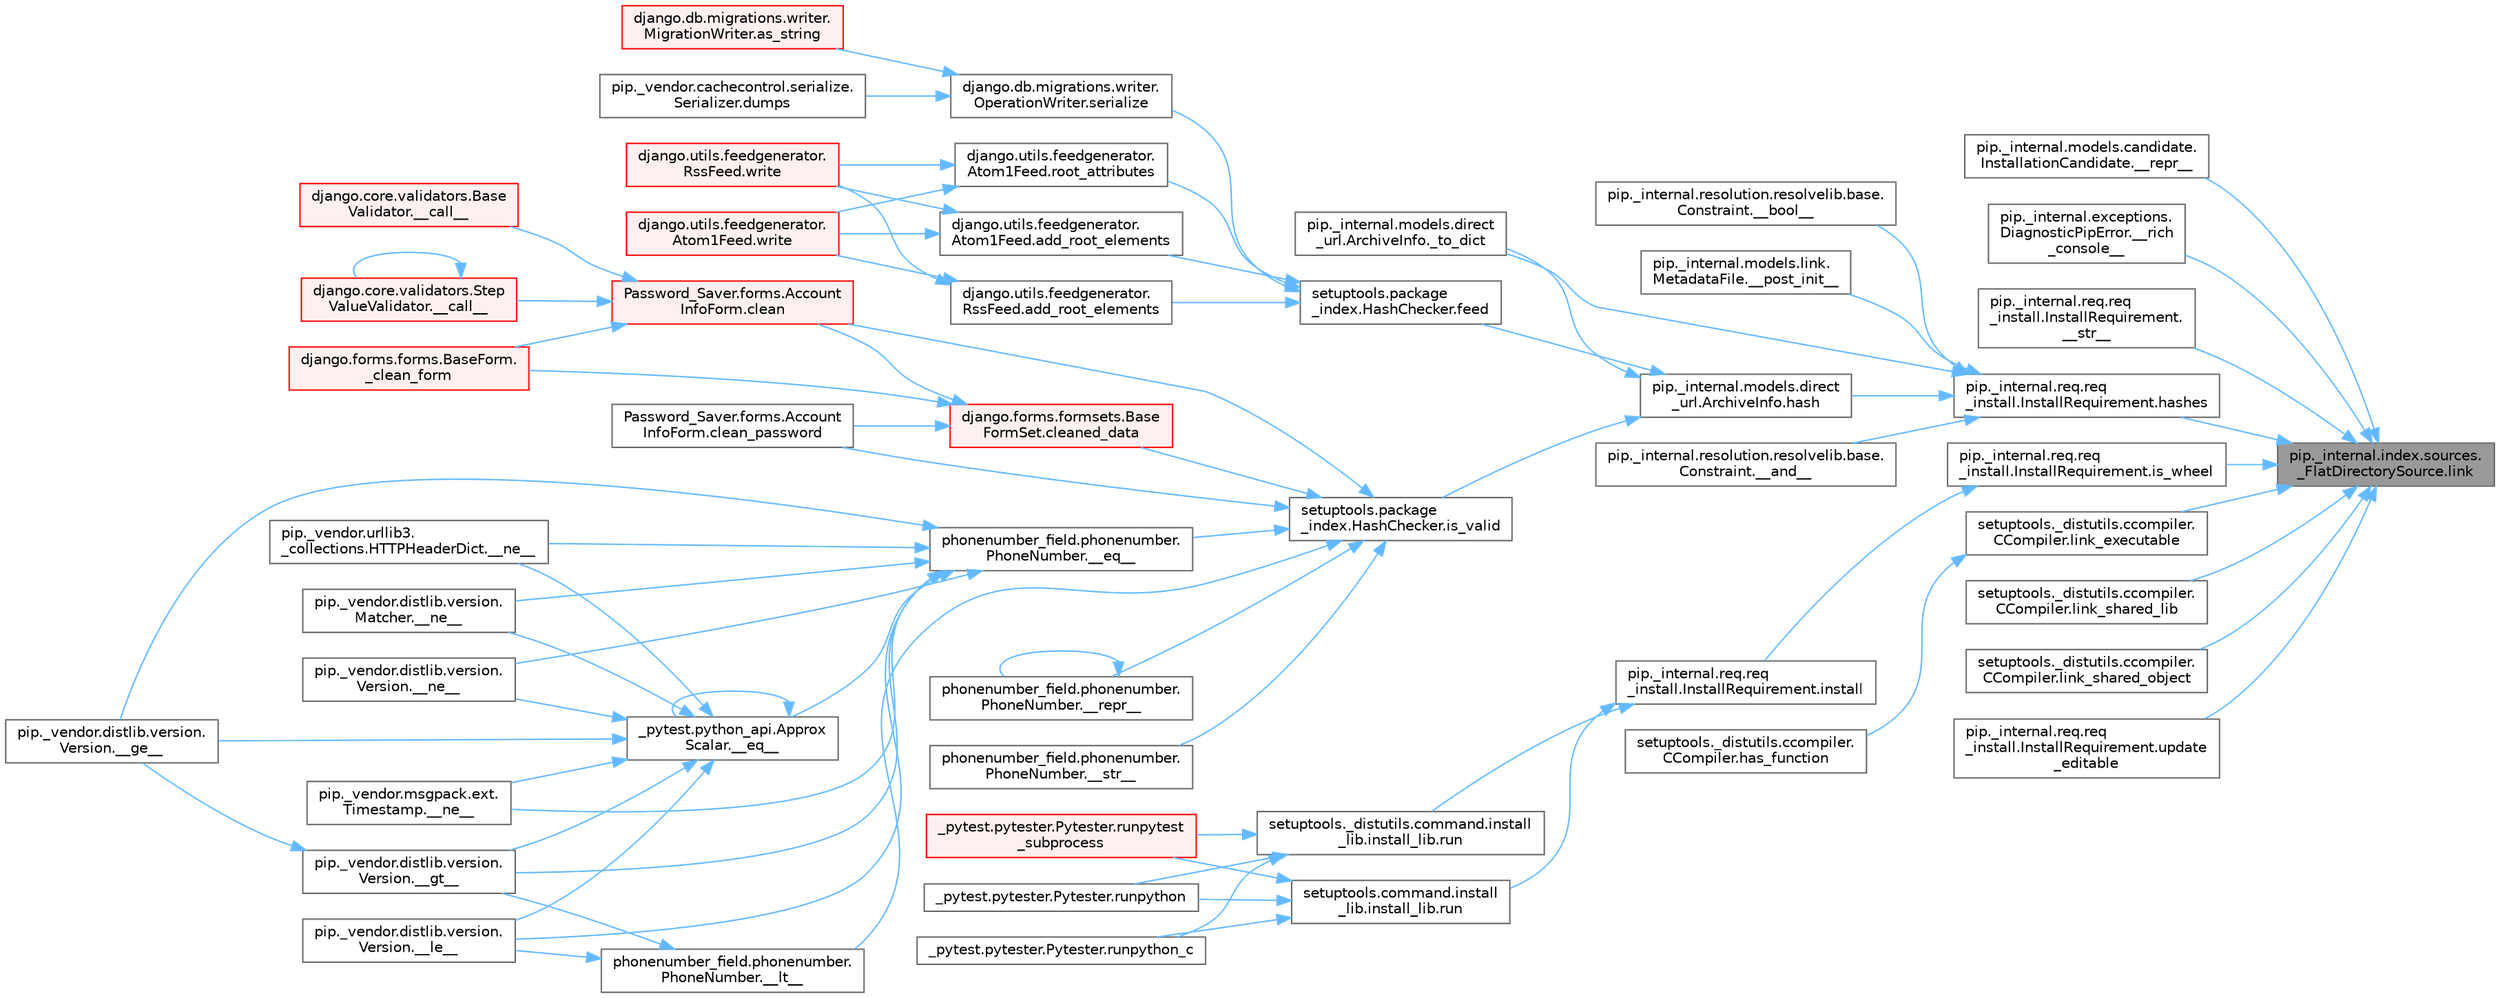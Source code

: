 digraph "pip._internal.index.sources._FlatDirectorySource.link"
{
 // LATEX_PDF_SIZE
  bgcolor="transparent";
  edge [fontname=Helvetica,fontsize=10,labelfontname=Helvetica,labelfontsize=10];
  node [fontname=Helvetica,fontsize=10,shape=box,height=0.2,width=0.4];
  rankdir="RL";
  Node1 [id="Node000001",label="pip._internal.index.sources.\l_FlatDirectorySource.link",height=0.2,width=0.4,color="gray40", fillcolor="grey60", style="filled", fontcolor="black",tooltip=" "];
  Node1 -> Node2 [id="edge1_Node000001_Node000002",dir="back",color="steelblue1",style="solid",tooltip=" "];
  Node2 [id="Node000002",label="pip._internal.models.candidate.\lInstallationCandidate.__repr__",height=0.2,width=0.4,color="grey40", fillcolor="white", style="filled",URL="$classpip_1_1__internal_1_1models_1_1candidate_1_1_installation_candidate.html#a49ee1c1d2c89b1877a103e615b0b1d0b",tooltip=" "];
  Node1 -> Node3 [id="edge2_Node000001_Node000003",dir="back",color="steelblue1",style="solid",tooltip=" "];
  Node3 [id="Node000003",label="pip._internal.exceptions.\lDiagnosticPipError.__rich\l_console__",height=0.2,width=0.4,color="grey40", fillcolor="white", style="filled",URL="$classpip_1_1__internal_1_1exceptions_1_1_diagnostic_pip_error.html#ae53a5c1fbcdadc8c58ac65565862d7a7",tooltip=" "];
  Node1 -> Node4 [id="edge3_Node000001_Node000004",dir="back",color="steelblue1",style="solid",tooltip=" "];
  Node4 [id="Node000004",label="pip._internal.req.req\l_install.InstallRequirement.\l__str__",height=0.2,width=0.4,color="grey40", fillcolor="white", style="filled",URL="$classpip_1_1__internal_1_1req_1_1req__install_1_1_install_requirement.html#a837c246def32f68224a9bdf67f3371e8",tooltip=" "];
  Node1 -> Node5 [id="edge4_Node000001_Node000005",dir="back",color="steelblue1",style="solid",tooltip=" "];
  Node5 [id="Node000005",label="pip._internal.req.req\l_install.InstallRequirement.hashes",height=0.2,width=0.4,color="grey40", fillcolor="white", style="filled",URL="$classpip_1_1__internal_1_1req_1_1req__install_1_1_install_requirement.html#acf56120e2e7c5046433147b7b496f74a",tooltip=" "];
  Node5 -> Node6 [id="edge5_Node000005_Node000006",dir="back",color="steelblue1",style="solid",tooltip=" "];
  Node6 [id="Node000006",label="pip._internal.resolution.resolvelib.base.\lConstraint.__and__",height=0.2,width=0.4,color="grey40", fillcolor="white", style="filled",URL="$classpip_1_1__internal_1_1resolution_1_1resolvelib_1_1base_1_1_constraint.html#a6a014a615d01e4823837a933a1e10cd8",tooltip=" "];
  Node5 -> Node7 [id="edge6_Node000005_Node000007",dir="back",color="steelblue1",style="solid",tooltip=" "];
  Node7 [id="Node000007",label="pip._internal.resolution.resolvelib.base.\lConstraint.__bool__",height=0.2,width=0.4,color="grey40", fillcolor="white", style="filled",URL="$classpip_1_1__internal_1_1resolution_1_1resolvelib_1_1base_1_1_constraint.html#aa151e2f58ee25c81c0cf99eeea9961a3",tooltip=" "];
  Node5 -> Node8 [id="edge7_Node000005_Node000008",dir="back",color="steelblue1",style="solid",tooltip=" "];
  Node8 [id="Node000008",label="pip._internal.models.link.\lMetadataFile.__post_init__",height=0.2,width=0.4,color="grey40", fillcolor="white", style="filled",URL="$classpip_1_1__internal_1_1models_1_1link_1_1_metadata_file.html#a333d77e50eebbeaecb3de74832c93acb",tooltip=" "];
  Node5 -> Node9 [id="edge8_Node000005_Node000009",dir="back",color="steelblue1",style="solid",tooltip=" "];
  Node9 [id="Node000009",label="pip._internal.models.direct\l_url.ArchiveInfo._to_dict",height=0.2,width=0.4,color="grey40", fillcolor="white", style="filled",URL="$classpip_1_1__internal_1_1models_1_1direct__url_1_1_archive_info.html#a82995fa288f407da7d68e9cdc5d241ea",tooltip=" "];
  Node5 -> Node10 [id="edge9_Node000005_Node000010",dir="back",color="steelblue1",style="solid",tooltip=" "];
  Node10 [id="Node000010",label="pip._internal.models.direct\l_url.ArchiveInfo.hash",height=0.2,width=0.4,color="grey40", fillcolor="white", style="filled",URL="$classpip_1_1__internal_1_1models_1_1direct__url_1_1_archive_info.html#a57b11be2643e2f72c5d69051ce2157c8",tooltip=" "];
  Node10 -> Node9 [id="edge10_Node000010_Node000009",dir="back",color="steelblue1",style="solid",tooltip=" "];
  Node10 -> Node11 [id="edge11_Node000010_Node000011",dir="back",color="steelblue1",style="solid",tooltip=" "];
  Node11 [id="Node000011",label="setuptools.package\l_index.HashChecker.feed",height=0.2,width=0.4,color="grey40", fillcolor="white", style="filled",URL="$classsetuptools_1_1package__index_1_1_hash_checker.html#a3ec99380a94d03eec3c5f5dae02233be",tooltip=" "];
  Node11 -> Node12 [id="edge12_Node000011_Node000012",dir="back",color="steelblue1",style="solid",tooltip=" "];
  Node12 [id="Node000012",label="django.utils.feedgenerator.\lAtom1Feed.add_root_elements",height=0.2,width=0.4,color="grey40", fillcolor="white", style="filled",URL="$classdjango_1_1utils_1_1feedgenerator_1_1_atom1_feed.html#a3f861beae65b2c1d07d6192175be850e",tooltip=" "];
  Node12 -> Node13 [id="edge13_Node000012_Node000013",dir="back",color="steelblue1",style="solid",tooltip=" "];
  Node13 [id="Node000013",label="django.utils.feedgenerator.\lAtom1Feed.write",height=0.2,width=0.4,color="red", fillcolor="#FFF0F0", style="filled",URL="$classdjango_1_1utils_1_1feedgenerator_1_1_atom1_feed.html#afbf5b931a75be201e339b64a8aa46119",tooltip=" "];
  Node12 -> Node1725 [id="edge14_Node000012_Node001725",dir="back",color="steelblue1",style="solid",tooltip=" "];
  Node1725 [id="Node001725",label="django.utils.feedgenerator.\lRssFeed.write",height=0.2,width=0.4,color="red", fillcolor="#FFF0F0", style="filled",URL="$classdjango_1_1utils_1_1feedgenerator_1_1_rss_feed.html#a63ea2926c2c773e874f51ced997a2618",tooltip=" "];
  Node11 -> Node1724 [id="edge15_Node000011_Node001724",dir="back",color="steelblue1",style="solid",tooltip=" "];
  Node1724 [id="Node001724",label="django.utils.feedgenerator.\lRssFeed.add_root_elements",height=0.2,width=0.4,color="grey40", fillcolor="white", style="filled",URL="$classdjango_1_1utils_1_1feedgenerator_1_1_rss_feed.html#afe28a1e8efc5fc065f74b4277a43663e",tooltip=" "];
  Node1724 -> Node13 [id="edge16_Node001724_Node000013",dir="back",color="steelblue1",style="solid",tooltip=" "];
  Node1724 -> Node1725 [id="edge17_Node001724_Node001725",dir="back",color="steelblue1",style="solid",tooltip=" "];
  Node11 -> Node1726 [id="edge18_Node000011_Node001726",dir="back",color="steelblue1",style="solid",tooltip=" "];
  Node1726 [id="Node001726",label="django.utils.feedgenerator.\lAtom1Feed.root_attributes",height=0.2,width=0.4,color="grey40", fillcolor="white", style="filled",URL="$classdjango_1_1utils_1_1feedgenerator_1_1_atom1_feed.html#a8ea06279a106db871795893125306409",tooltip=" "];
  Node1726 -> Node13 [id="edge19_Node001726_Node000013",dir="back",color="steelblue1",style="solid",tooltip=" "];
  Node1726 -> Node1725 [id="edge20_Node001726_Node001725",dir="back",color="steelblue1",style="solid",tooltip=" "];
  Node11 -> Node995 [id="edge21_Node000011_Node000995",dir="back",color="steelblue1",style="solid",tooltip=" "];
  Node995 [id="Node000995",label="django.db.migrations.writer.\lOperationWriter.serialize",height=0.2,width=0.4,color="grey40", fillcolor="white", style="filled",URL="$classdjango_1_1db_1_1migrations_1_1writer_1_1_operation_writer.html#a866e8d13e1c54a35d74e9a6b0383b2f8",tooltip=" "];
  Node995 -> Node996 [id="edge22_Node000995_Node000996",dir="back",color="steelblue1",style="solid",tooltip=" "];
  Node996 [id="Node000996",label="django.db.migrations.writer.\lMigrationWriter.as_string",height=0.2,width=0.4,color="red", fillcolor="#FFF0F0", style="filled",URL="$classdjango_1_1db_1_1migrations_1_1writer_1_1_migration_writer.html#a4cf831cf0ce1f20f21c7e5ce5ec60980",tooltip=" "];
  Node995 -> Node2368 [id="edge23_Node000995_Node002368",dir="back",color="steelblue1",style="solid",tooltip=" "];
  Node2368 [id="Node002368",label="pip._vendor.cachecontrol.serialize.\lSerializer.dumps",height=0.2,width=0.4,color="grey40", fillcolor="white", style="filled",URL="$classpip_1_1__vendor_1_1cachecontrol_1_1serialize_1_1_serializer.html#af9655b2c82e5c0e3d17fd611d32c7804",tooltip=" "];
  Node10 -> Node3178 [id="edge24_Node000010_Node003178",dir="back",color="steelblue1",style="solid",tooltip=" "];
  Node3178 [id="Node003178",label="setuptools.package\l_index.HashChecker.is_valid",height=0.2,width=0.4,color="grey40", fillcolor="white", style="filled",URL="$classsetuptools_1_1package__index_1_1_hash_checker.html#adaab57af90d7d0a3b5aa4e6d0449aef5",tooltip=" "];
  Node3178 -> Node1739 [id="edge25_Node003178_Node001739",dir="back",color="steelblue1",style="solid",tooltip=" "];
  Node1739 [id="Node001739",label="phonenumber_field.phonenumber.\lPhoneNumber.__eq__",height=0.2,width=0.4,color="grey40", fillcolor="white", style="filled",URL="$classphonenumber__field_1_1phonenumber_1_1_phone_number.html#a999c32cd1bfa2dd5c7df70781b09c68b",tooltip=" "];
  Node1739 -> Node222 [id="edge26_Node001739_Node000222",dir="back",color="steelblue1",style="solid",tooltip=" "];
  Node222 [id="Node000222",label="_pytest.python_api.Approx\lScalar.__eq__",height=0.2,width=0.4,color="grey40", fillcolor="white", style="filled",URL="$class__pytest_1_1python__api_1_1_approx_scalar.html#af4601ee4ca7409927f88c83ebfc3d923",tooltip=" "];
  Node222 -> Node222 [id="edge27_Node000222_Node000222",dir="back",color="steelblue1",style="solid",tooltip=" "];
  Node222 -> Node223 [id="edge28_Node000222_Node000223",dir="back",color="steelblue1",style="solid",tooltip=" "];
  Node223 [id="Node000223",label="pip._vendor.distlib.version.\lVersion.__ge__",height=0.2,width=0.4,color="grey40", fillcolor="white", style="filled",URL="$classpip_1_1__vendor_1_1distlib_1_1version_1_1_version.html#aa6b7b889cebc687ddb5ed9040d01b1ec",tooltip=" "];
  Node222 -> Node224 [id="edge29_Node000222_Node000224",dir="back",color="steelblue1",style="solid",tooltip=" "];
  Node224 [id="Node000224",label="pip._vendor.distlib.version.\lVersion.__gt__",height=0.2,width=0.4,color="grey40", fillcolor="white", style="filled",URL="$classpip_1_1__vendor_1_1distlib_1_1version_1_1_version.html#a51cf0c8da1bb6829173ff6861b10cb5f",tooltip=" "];
  Node224 -> Node223 [id="edge30_Node000224_Node000223",dir="back",color="steelblue1",style="solid",tooltip=" "];
  Node222 -> Node225 [id="edge31_Node000222_Node000225",dir="back",color="steelblue1",style="solid",tooltip=" "];
  Node225 [id="Node000225",label="pip._vendor.distlib.version.\lVersion.__le__",height=0.2,width=0.4,color="grey40", fillcolor="white", style="filled",URL="$classpip_1_1__vendor_1_1distlib_1_1version_1_1_version.html#ae5e2c5d9b76377e286fcf92a382cbb8b",tooltip=" "];
  Node222 -> Node226 [id="edge32_Node000222_Node000226",dir="back",color="steelblue1",style="solid",tooltip=" "];
  Node226 [id="Node000226",label="pip._vendor.distlib.version.\lMatcher.__ne__",height=0.2,width=0.4,color="grey40", fillcolor="white", style="filled",URL="$classpip_1_1__vendor_1_1distlib_1_1version_1_1_matcher.html#a24f8f8a4686bff3018fee5d22f4e02f1",tooltip=" "];
  Node222 -> Node227 [id="edge33_Node000222_Node000227",dir="back",color="steelblue1",style="solid",tooltip=" "];
  Node227 [id="Node000227",label="pip._vendor.distlib.version.\lVersion.__ne__",height=0.2,width=0.4,color="grey40", fillcolor="white", style="filled",URL="$classpip_1_1__vendor_1_1distlib_1_1version_1_1_version.html#aea3cdf6db007318ab1a2e8d144e2a4a1",tooltip=" "];
  Node222 -> Node228 [id="edge34_Node000222_Node000228",dir="back",color="steelblue1",style="solid",tooltip=" "];
  Node228 [id="Node000228",label="pip._vendor.msgpack.ext.\lTimestamp.__ne__",height=0.2,width=0.4,color="grey40", fillcolor="white", style="filled",URL="$classpip_1_1__vendor_1_1msgpack_1_1ext_1_1_timestamp.html#ac38b8cada8075f7a1133b06bc99b2317",tooltip=" "];
  Node222 -> Node229 [id="edge35_Node000222_Node000229",dir="back",color="steelblue1",style="solid",tooltip=" "];
  Node229 [id="Node000229",label="pip._vendor.urllib3.\l_collections.HTTPHeaderDict.__ne__",height=0.2,width=0.4,color="grey40", fillcolor="white", style="filled",URL="$classpip_1_1__vendor_1_1urllib3_1_1__collections_1_1_h_t_t_p_header_dict.html#aa7766a9499d33160a1258e140e35a806",tooltip=" "];
  Node1739 -> Node223 [id="edge36_Node001739_Node000223",dir="back",color="steelblue1",style="solid",tooltip=" "];
  Node1739 -> Node224 [id="edge37_Node001739_Node000224",dir="back",color="steelblue1",style="solid",tooltip=" "];
  Node1739 -> Node225 [id="edge38_Node001739_Node000225",dir="back",color="steelblue1",style="solid",tooltip=" "];
  Node1739 -> Node226 [id="edge39_Node001739_Node000226",dir="back",color="steelblue1",style="solid",tooltip=" "];
  Node1739 -> Node227 [id="edge40_Node001739_Node000227",dir="back",color="steelblue1",style="solid",tooltip=" "];
  Node1739 -> Node228 [id="edge41_Node001739_Node000228",dir="back",color="steelblue1",style="solid",tooltip=" "];
  Node1739 -> Node229 [id="edge42_Node001739_Node000229",dir="back",color="steelblue1",style="solid",tooltip=" "];
  Node3178 -> Node1740 [id="edge43_Node003178_Node001740",dir="back",color="steelblue1",style="solid",tooltip=" "];
  Node1740 [id="Node001740",label="phonenumber_field.phonenumber.\lPhoneNumber.__lt__",height=0.2,width=0.4,color="grey40", fillcolor="white", style="filled",URL="$classphonenumber__field_1_1phonenumber_1_1_phone_number.html#ab94d02fbeda1355644c6c1b3d6f3d9ba",tooltip=" "];
  Node1740 -> Node224 [id="edge44_Node001740_Node000224",dir="back",color="steelblue1",style="solid",tooltip=" "];
  Node1740 -> Node225 [id="edge45_Node001740_Node000225",dir="back",color="steelblue1",style="solid",tooltip=" "];
  Node3178 -> Node1741 [id="edge46_Node003178_Node001741",dir="back",color="steelblue1",style="solid",tooltip=" "];
  Node1741 [id="Node001741",label="phonenumber_field.phonenumber.\lPhoneNumber.__repr__",height=0.2,width=0.4,color="grey40", fillcolor="white", style="filled",URL="$classphonenumber__field_1_1phonenumber_1_1_phone_number.html#a5420c965a5ecfad87cb6bce245cd91a5",tooltip=" "];
  Node1741 -> Node1741 [id="edge47_Node001741_Node001741",dir="back",color="steelblue1",style="solid",tooltip=" "];
  Node3178 -> Node1742 [id="edge48_Node003178_Node001742",dir="back",color="steelblue1",style="solid",tooltip=" "];
  Node1742 [id="Node001742",label="phonenumber_field.phonenumber.\lPhoneNumber.__str__",height=0.2,width=0.4,color="grey40", fillcolor="white", style="filled",URL="$classphonenumber__field_1_1phonenumber_1_1_phone_number.html#a773f55fba29310ea2218e4bbca83ba6d",tooltip=" "];
  Node3178 -> Node1743 [id="edge49_Node003178_Node001743",dir="back",color="steelblue1",style="solid",tooltip=" "];
  Node1743 [id="Node001743",label="Password_Saver.forms.Account\lInfoForm.clean",height=0.2,width=0.4,color="red", fillcolor="#FFF0F0", style="filled",URL="$class_password___saver_1_1forms_1_1_account_info_form.html#a89126d6030ebafc64c8aeeb352113c54",tooltip=" "];
  Node1743 -> Node781 [id="edge50_Node001743_Node000781",dir="back",color="steelblue1",style="solid",tooltip=" "];
  Node781 [id="Node000781",label="django.core.validators.Base\lValidator.__call__",height=0.2,width=0.4,color="red", fillcolor="#FFF0F0", style="filled",URL="$classdjango_1_1core_1_1validators_1_1_base_validator.html#ac718256582df714e061c6b927e045d12",tooltip=" "];
  Node1743 -> Node782 [id="edge51_Node001743_Node000782",dir="back",color="steelblue1",style="solid",tooltip=" "];
  Node782 [id="Node000782",label="django.core.validators.Step\lValueValidator.__call__",height=0.2,width=0.4,color="red", fillcolor="#FFF0F0", style="filled",URL="$classdjango_1_1core_1_1validators_1_1_step_value_validator.html#aebdbf74fe74c5b999350df9c1852714c",tooltip=" "];
  Node782 -> Node782 [id="edge52_Node000782_Node000782",dir="back",color="steelblue1",style="solid",tooltip=" "];
  Node1743 -> Node783 [id="edge53_Node001743_Node000783",dir="back",color="steelblue1",style="solid",tooltip=" "];
  Node783 [id="Node000783",label="django.forms.forms.BaseForm.\l_clean_form",height=0.2,width=0.4,color="red", fillcolor="#FFF0F0", style="filled",URL="$classdjango_1_1forms_1_1forms_1_1_base_form.html#ae5eed108001c1a75985b75174fe23f1f",tooltip=" "];
  Node3178 -> Node1744 [id="edge54_Node003178_Node001744",dir="back",color="steelblue1",style="solid",tooltip=" "];
  Node1744 [id="Node001744",label="Password_Saver.forms.Account\lInfoForm.clean_password",height=0.2,width=0.4,color="grey40", fillcolor="white", style="filled",URL="$class_password___saver_1_1forms_1_1_account_info_form.html#a6397d8e90a910bed34ed0ebcf5f74a4e",tooltip=" "];
  Node3178 -> Node257 [id="edge55_Node003178_Node000257",dir="back",color="steelblue1",style="solid",tooltip=" "];
  Node257 [id="Node000257",label="django.forms.formsets.Base\lFormSet.cleaned_data",height=0.2,width=0.4,color="red", fillcolor="#FFF0F0", style="filled",URL="$classdjango_1_1forms_1_1formsets_1_1_base_form_set.html#ae51d85dd3faa160668adba372c4e87f7",tooltip=" "];
  Node257 -> Node783 [id="edge56_Node000257_Node000783",dir="back",color="steelblue1",style="solid",tooltip=" "];
  Node257 -> Node1743 [id="edge57_Node000257_Node001743",dir="back",color="steelblue1",style="solid",tooltip=" "];
  Node257 -> Node1744 [id="edge58_Node000257_Node001744",dir="back",color="steelblue1",style="solid",tooltip=" "];
  Node1 -> Node78 [id="edge59_Node000001_Node000078",dir="back",color="steelblue1",style="solid",tooltip=" "];
  Node78 [id="Node000078",label="pip._internal.req.req\l_install.InstallRequirement.is_wheel",height=0.2,width=0.4,color="grey40", fillcolor="white", style="filled",URL="$classpip_1_1__internal_1_1req_1_1req__install_1_1_install_requirement.html#a96a0dcbdfe1836b1f995bbd2bed7a64a",tooltip=" "];
  Node78 -> Node79 [id="edge60_Node000078_Node000079",dir="back",color="steelblue1",style="solid",tooltip=" "];
  Node79 [id="Node000079",label="pip._internal.req.req\l_install.InstallRequirement.install",height=0.2,width=0.4,color="grey40", fillcolor="white", style="filled",URL="$classpip_1_1__internal_1_1req_1_1req__install_1_1_install_requirement.html#a318000d0045df8d4eb514dc87b6a366f",tooltip=" "];
  Node79 -> Node80 [id="edge61_Node000079_Node000080",dir="back",color="steelblue1",style="solid",tooltip=" "];
  Node80 [id="Node000080",label="setuptools._distutils.command.install\l_lib.install_lib.run",height=0.2,width=0.4,color="grey40", fillcolor="white", style="filled",URL="$classsetuptools_1_1__distutils_1_1command_1_1install__lib_1_1install__lib.html#aedc0eea27e626a25be51489b2cc77c40",tooltip=" "];
  Node80 -> Node62 [id="edge62_Node000080_Node000062",dir="back",color="steelblue1",style="solid",tooltip=" "];
  Node62 [id="Node000062",label="_pytest.pytester.Pytester.runpytest\l_subprocess",height=0.2,width=0.4,color="red", fillcolor="#FFF0F0", style="filled",URL="$class__pytest_1_1pytester_1_1_pytester.html#a59323c6d6a1469a1206f1c0b8fce99c9",tooltip=" "];
  Node80 -> Node64 [id="edge63_Node000080_Node000064",dir="back",color="steelblue1",style="solid",tooltip=" "];
  Node64 [id="Node000064",label="_pytest.pytester.Pytester.runpython",height=0.2,width=0.4,color="grey40", fillcolor="white", style="filled",URL="$class__pytest_1_1pytester_1_1_pytester.html#a4e0c539507f15fd333cf618faf9687ef",tooltip=" "];
  Node80 -> Node65 [id="edge64_Node000080_Node000065",dir="back",color="steelblue1",style="solid",tooltip=" "];
  Node65 [id="Node000065",label="_pytest.pytester.Pytester.runpython_c",height=0.2,width=0.4,color="grey40", fillcolor="white", style="filled",URL="$class__pytest_1_1pytester_1_1_pytester.html#aea789acfe206d9c40d9a6bf54a337f2a",tooltip=" "];
  Node79 -> Node81 [id="edge65_Node000079_Node000081",dir="back",color="steelblue1",style="solid",tooltip=" "];
  Node81 [id="Node000081",label="setuptools.command.install\l_lib.install_lib.run",height=0.2,width=0.4,color="grey40", fillcolor="white", style="filled",URL="$classsetuptools_1_1command_1_1install__lib_1_1install__lib.html#a50c62121b7ed69229e4cf2d331ff5fa3",tooltip=" "];
  Node81 -> Node62 [id="edge66_Node000081_Node000062",dir="back",color="steelblue1",style="solid",tooltip=" "];
  Node81 -> Node64 [id="edge67_Node000081_Node000064",dir="back",color="steelblue1",style="solid",tooltip=" "];
  Node81 -> Node65 [id="edge68_Node000081_Node000065",dir="back",color="steelblue1",style="solid",tooltip=" "];
  Node1 -> Node82 [id="edge69_Node000001_Node000082",dir="back",color="steelblue1",style="solid",tooltip=" "];
  Node82 [id="Node000082",label="setuptools._distutils.ccompiler.\lCCompiler.link_executable",height=0.2,width=0.4,color="grey40", fillcolor="white", style="filled",URL="$classsetuptools_1_1__distutils_1_1ccompiler_1_1_c_compiler.html#a7304f11cc32fac2f8c39932128e42fb0",tooltip=" "];
  Node82 -> Node83 [id="edge70_Node000082_Node000083",dir="back",color="steelblue1",style="solid",tooltip=" "];
  Node83 [id="Node000083",label="setuptools._distutils.ccompiler.\lCCompiler.has_function",height=0.2,width=0.4,color="grey40", fillcolor="white", style="filled",URL="$classsetuptools_1_1__distutils_1_1ccompiler_1_1_c_compiler.html#a095ee5df0f2e6a387621f10c17949738",tooltip=" "];
  Node1 -> Node84 [id="edge71_Node000001_Node000084",dir="back",color="steelblue1",style="solid",tooltip=" "];
  Node84 [id="Node000084",label="setuptools._distutils.ccompiler.\lCCompiler.link_shared_lib",height=0.2,width=0.4,color="grey40", fillcolor="white", style="filled",URL="$classsetuptools_1_1__distutils_1_1ccompiler_1_1_c_compiler.html#a6b3ac860646728c62f543f13a0b53887",tooltip=" "];
  Node1 -> Node85 [id="edge72_Node000001_Node000085",dir="back",color="steelblue1",style="solid",tooltip=" "];
  Node85 [id="Node000085",label="setuptools._distutils.ccompiler.\lCCompiler.link_shared_object",height=0.2,width=0.4,color="grey40", fillcolor="white", style="filled",URL="$classsetuptools_1_1__distutils_1_1ccompiler_1_1_c_compiler.html#a4ac0db2684041f9f4cfb641037b0ba4d",tooltip=" "];
  Node1 -> Node86 [id="edge73_Node000001_Node000086",dir="back",color="steelblue1",style="solid",tooltip=" "];
  Node86 [id="Node000086",label="pip._internal.req.req\l_install.InstallRequirement.update\l_editable",height=0.2,width=0.4,color="grey40", fillcolor="white", style="filled",URL="$classpip_1_1__internal_1_1req_1_1req__install_1_1_install_requirement.html#a138ffc98065172cbd29af90e6cd25871",tooltip=" "];
}
